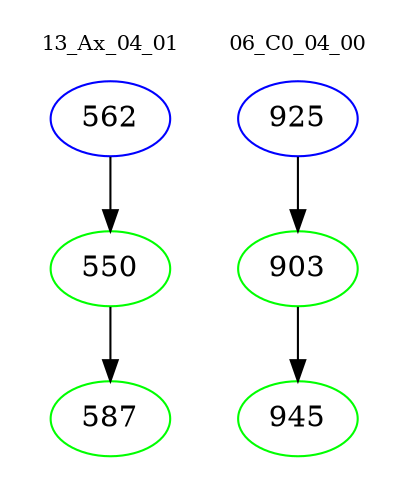 digraph{
subgraph cluster_0 {
color = white
label = "13_Ax_04_01";
fontsize=10;
T0_562 [label="562", color="blue"]
T0_562 -> T0_550 [color="black"]
T0_550 [label="550", color="green"]
T0_550 -> T0_587 [color="black"]
T0_587 [label="587", color="green"]
}
subgraph cluster_1 {
color = white
label = "06_C0_04_00";
fontsize=10;
T1_925 [label="925", color="blue"]
T1_925 -> T1_903 [color="black"]
T1_903 [label="903", color="green"]
T1_903 -> T1_945 [color="black"]
T1_945 [label="945", color="green"]
}
}
